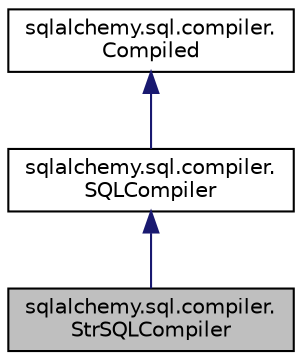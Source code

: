 digraph "sqlalchemy.sql.compiler.StrSQLCompiler"
{
 // LATEX_PDF_SIZE
  edge [fontname="Helvetica",fontsize="10",labelfontname="Helvetica",labelfontsize="10"];
  node [fontname="Helvetica",fontsize="10",shape=record];
  Node1 [label="sqlalchemy.sql.compiler.\lStrSQLCompiler",height=0.2,width=0.4,color="black", fillcolor="grey75", style="filled", fontcolor="black",tooltip=" "];
  Node2 -> Node1 [dir="back",color="midnightblue",fontsize="10",style="solid",fontname="Helvetica"];
  Node2 [label="sqlalchemy.sql.compiler.\lSQLCompiler",height=0.2,width=0.4,color="black", fillcolor="white", style="filled",URL="$classsqlalchemy_1_1sql_1_1compiler_1_1SQLCompiler.html",tooltip=" "];
  Node3 -> Node2 [dir="back",color="midnightblue",fontsize="10",style="solid",fontname="Helvetica"];
  Node3 [label="sqlalchemy.sql.compiler.\lCompiled",height=0.2,width=0.4,color="black", fillcolor="white", style="filled",URL="$classsqlalchemy_1_1sql_1_1compiler_1_1Compiled.html",tooltip=" "];
}
